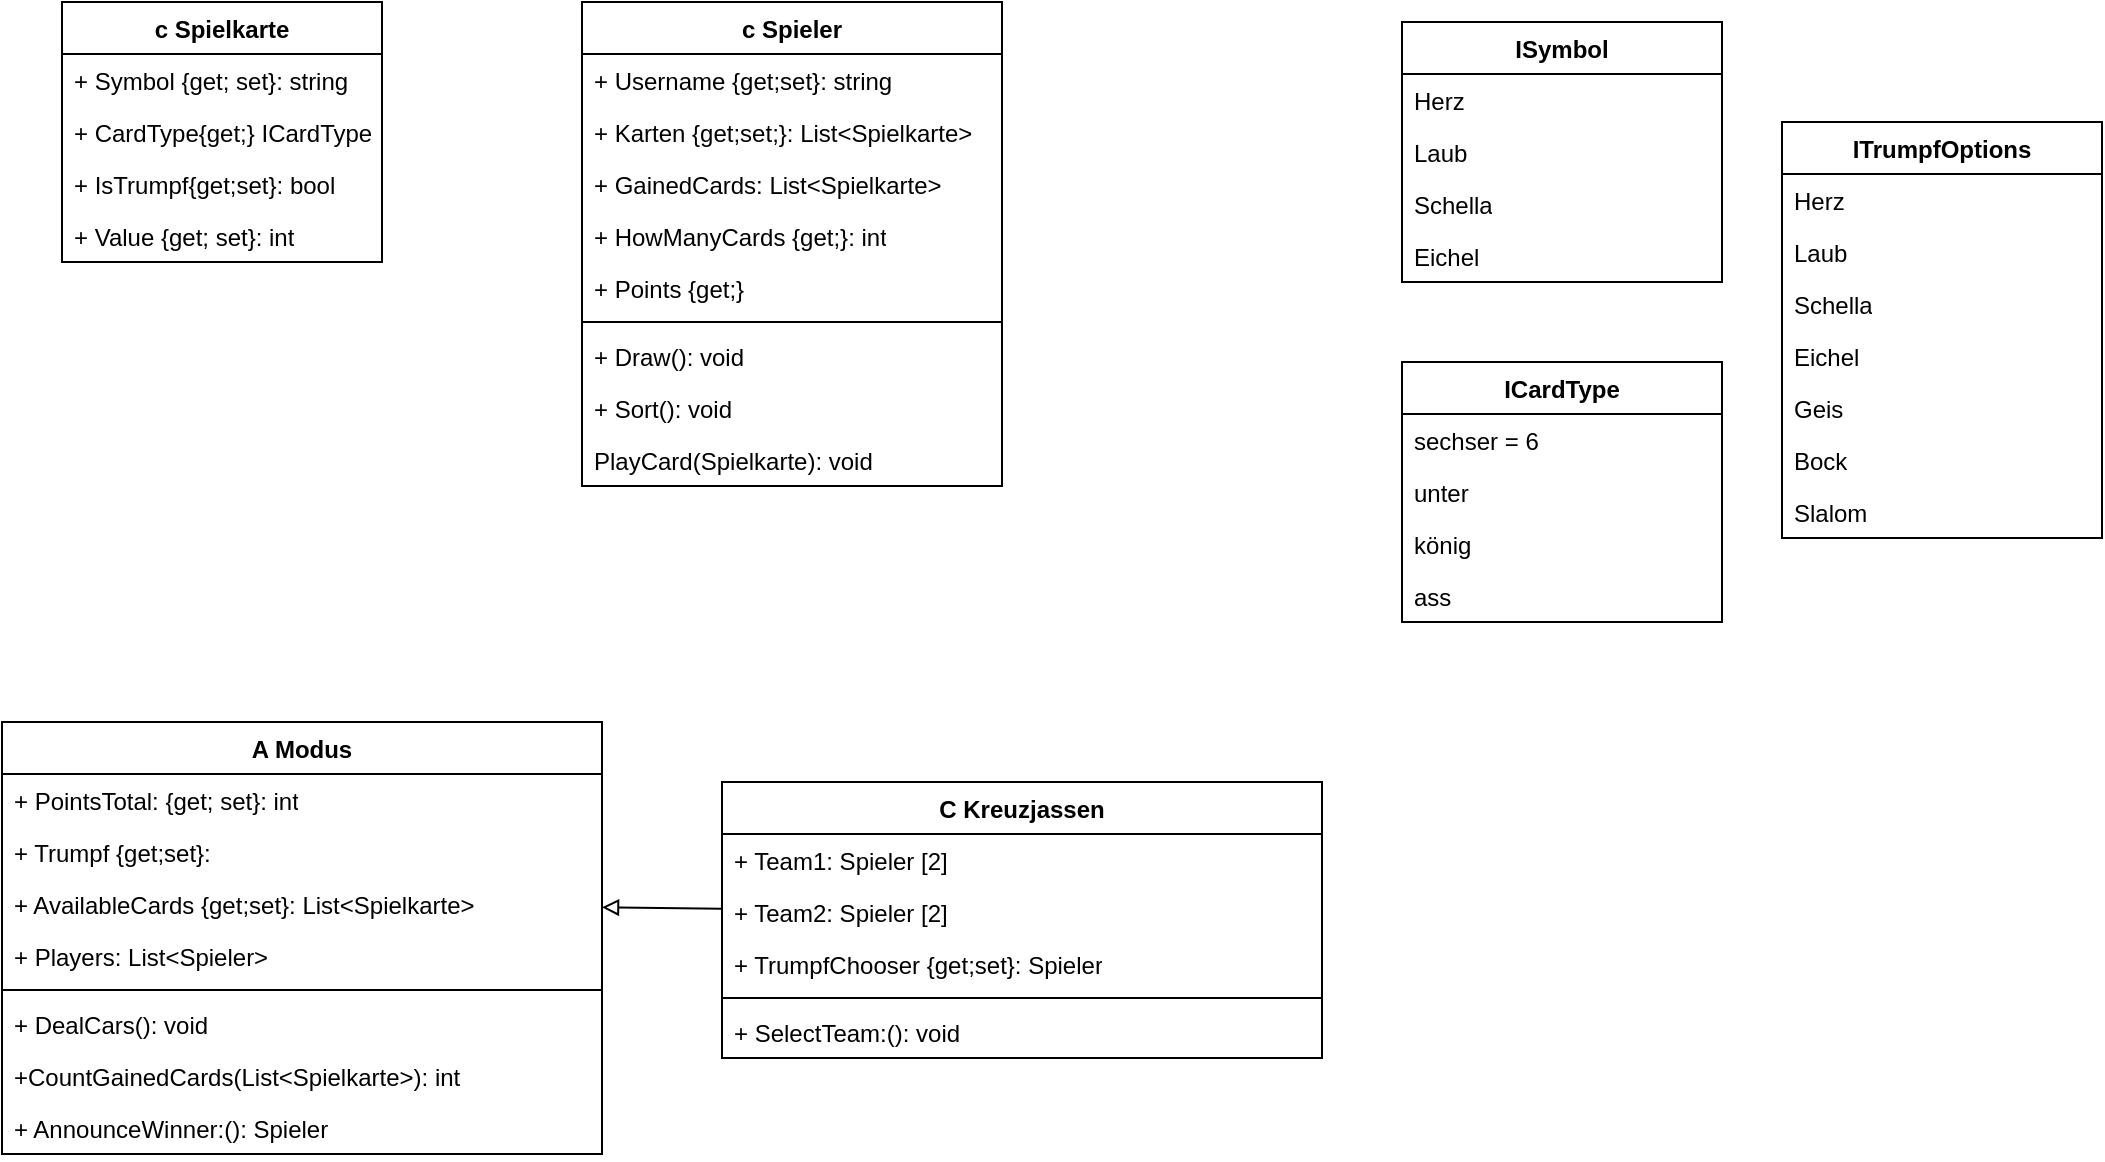 <mxfile version="26.2.14">
  <diagram name="Seite-1" id="KdFtbL0tQrdP0kuD6Jm-">
    <mxGraphModel dx="1828" dy="959" grid="1" gridSize="10" guides="1" tooltips="1" connect="1" arrows="1" fold="1" page="1" pageScale="1" pageWidth="827" pageHeight="1169" math="0" shadow="0">
      <root>
        <mxCell id="0" />
        <mxCell id="1" parent="0" />
        <mxCell id="xB_lOl2x6gnZYD3-A-e6-1" value="c Spielkarte" style="swimlane;fontStyle=1;align=center;verticalAlign=top;childLayout=stackLayout;horizontal=1;startSize=26;horizontalStack=0;resizeParent=1;resizeParentMax=0;resizeLast=0;collapsible=1;marginBottom=0;whiteSpace=wrap;html=1;" parent="1" vertex="1">
          <mxGeometry x="70" y="70" width="160" height="130" as="geometry" />
        </mxCell>
        <mxCell id="xB_lOl2x6gnZYD3-A-e6-2" value="+ Symbol {get; set}: string" style="text;strokeColor=none;fillColor=none;align=left;verticalAlign=top;spacingLeft=4;spacingRight=4;overflow=hidden;rotatable=0;points=[[0,0.5],[1,0.5]];portConstraint=eastwest;whiteSpace=wrap;html=1;" parent="xB_lOl2x6gnZYD3-A-e6-1" vertex="1">
          <mxGeometry y="26" width="160" height="26" as="geometry" />
        </mxCell>
        <mxCell id="xB_lOl2x6gnZYD3-A-e6-6" value="+ CardType{get;} ICardType" style="text;strokeColor=none;fillColor=none;align=left;verticalAlign=top;spacingLeft=4;spacingRight=4;overflow=hidden;rotatable=0;points=[[0,0.5],[1,0.5]];portConstraint=eastwest;whiteSpace=wrap;html=1;" parent="xB_lOl2x6gnZYD3-A-e6-1" vertex="1">
          <mxGeometry y="52" width="160" height="26" as="geometry" />
        </mxCell>
        <mxCell id="xB_lOl2x6gnZYD3-A-e6-5" value="+ IsTrumpf{get;set}: bool" style="text;strokeColor=none;fillColor=none;align=left;verticalAlign=top;spacingLeft=4;spacingRight=4;overflow=hidden;rotatable=0;points=[[0,0.5],[1,0.5]];portConstraint=eastwest;whiteSpace=wrap;html=1;" parent="xB_lOl2x6gnZYD3-A-e6-1" vertex="1">
          <mxGeometry y="78" width="160" height="26" as="geometry" />
        </mxCell>
        <mxCell id="xB_lOl2x6gnZYD3-A-e6-7" value="+ Value {get; set}: int" style="text;strokeColor=none;fillColor=none;align=left;verticalAlign=top;spacingLeft=4;spacingRight=4;overflow=hidden;rotatable=0;points=[[0,0.5],[1,0.5]];portConstraint=eastwest;whiteSpace=wrap;html=1;" parent="xB_lOl2x6gnZYD3-A-e6-1" vertex="1">
          <mxGeometry y="104" width="160" height="26" as="geometry" />
        </mxCell>
        <mxCell id="xB_lOl2x6gnZYD3-A-e6-9" value="ICardType" style="swimlane;fontStyle=1;align=center;verticalAlign=top;childLayout=stackLayout;horizontal=1;startSize=26;horizontalStack=0;resizeParent=1;resizeParentMax=0;resizeLast=0;collapsible=1;marginBottom=0;whiteSpace=wrap;html=1;" parent="1" vertex="1">
          <mxGeometry x="740" y="250" width="160" height="130" as="geometry" />
        </mxCell>
        <mxCell id="xB_lOl2x6gnZYD3-A-e6-10" value="sechser = 6" style="text;strokeColor=none;fillColor=none;align=left;verticalAlign=top;spacingLeft=4;spacingRight=4;overflow=hidden;rotatable=0;points=[[0,0.5],[1,0.5]];portConstraint=eastwest;whiteSpace=wrap;html=1;" parent="xB_lOl2x6gnZYD3-A-e6-9" vertex="1">
          <mxGeometry y="26" width="160" height="26" as="geometry" />
        </mxCell>
        <mxCell id="xB_lOl2x6gnZYD3-A-e6-11" value="unter&amp;nbsp;" style="text;strokeColor=none;fillColor=none;align=left;verticalAlign=top;spacingLeft=4;spacingRight=4;overflow=hidden;rotatable=0;points=[[0,0.5],[1,0.5]];portConstraint=eastwest;whiteSpace=wrap;html=1;" parent="xB_lOl2x6gnZYD3-A-e6-9" vertex="1">
          <mxGeometry y="52" width="160" height="26" as="geometry" />
        </mxCell>
        <mxCell id="xB_lOl2x6gnZYD3-A-e6-12" value="könig" style="text;strokeColor=none;fillColor=none;align=left;verticalAlign=top;spacingLeft=4;spacingRight=4;overflow=hidden;rotatable=0;points=[[0,0.5],[1,0.5]];portConstraint=eastwest;whiteSpace=wrap;html=1;" parent="xB_lOl2x6gnZYD3-A-e6-9" vertex="1">
          <mxGeometry y="78" width="160" height="26" as="geometry" />
        </mxCell>
        <mxCell id="xB_lOl2x6gnZYD3-A-e6-13" value="ass" style="text;strokeColor=none;fillColor=none;align=left;verticalAlign=top;spacingLeft=4;spacingRight=4;overflow=hidden;rotatable=0;points=[[0,0.5],[1,0.5]];portConstraint=eastwest;whiteSpace=wrap;html=1;" parent="xB_lOl2x6gnZYD3-A-e6-9" vertex="1">
          <mxGeometry y="104" width="160" height="26" as="geometry" />
        </mxCell>
        <mxCell id="xB_lOl2x6gnZYD3-A-e6-17" value="c Spieler" style="swimlane;fontStyle=1;align=center;verticalAlign=top;childLayout=stackLayout;horizontal=1;startSize=26;horizontalStack=0;resizeParent=1;resizeParentMax=0;resizeLast=0;collapsible=1;marginBottom=0;whiteSpace=wrap;html=1;" parent="1" vertex="1">
          <mxGeometry x="330" y="70" width="210" height="242" as="geometry" />
        </mxCell>
        <mxCell id="xB_lOl2x6gnZYD3-A-e6-18" value="+ Username {get;set}: string" style="text;strokeColor=none;fillColor=none;align=left;verticalAlign=top;spacingLeft=4;spacingRight=4;overflow=hidden;rotatable=0;points=[[0,0.5],[1,0.5]];portConstraint=eastwest;whiteSpace=wrap;html=1;" parent="xB_lOl2x6gnZYD3-A-e6-17" vertex="1">
          <mxGeometry y="26" width="210" height="26" as="geometry" />
        </mxCell>
        <mxCell id="xB_lOl2x6gnZYD3-A-e6-19" value="+ Karten {get;set;}: List&amp;lt;Spielkarte&amp;gt;" style="text;strokeColor=none;fillColor=none;align=left;verticalAlign=top;spacingLeft=4;spacingRight=4;overflow=hidden;rotatable=0;points=[[0,0.5],[1,0.5]];portConstraint=eastwest;whiteSpace=wrap;html=1;" parent="xB_lOl2x6gnZYD3-A-e6-17" vertex="1">
          <mxGeometry y="52" width="210" height="26" as="geometry" />
        </mxCell>
        <mxCell id="xB_lOl2x6gnZYD3-A-e6-20" value="+ GainedCards: List&amp;lt;Spielkarte&amp;gt;" style="text;strokeColor=none;fillColor=none;align=left;verticalAlign=top;spacingLeft=4;spacingRight=4;overflow=hidden;rotatable=0;points=[[0,0.5],[1,0.5]];portConstraint=eastwest;whiteSpace=wrap;html=1;" parent="xB_lOl2x6gnZYD3-A-e6-17" vertex="1">
          <mxGeometry y="78" width="210" height="26" as="geometry" />
        </mxCell>
        <mxCell id="xB_lOl2x6gnZYD3-A-e6-21" value="+ HowManyCards {get;}: int" style="text;strokeColor=none;fillColor=none;align=left;verticalAlign=top;spacingLeft=4;spacingRight=4;overflow=hidden;rotatable=0;points=[[0,0.5],[1,0.5]];portConstraint=eastwest;whiteSpace=wrap;html=1;" parent="xB_lOl2x6gnZYD3-A-e6-17" vertex="1">
          <mxGeometry y="104" width="210" height="26" as="geometry" />
        </mxCell>
        <mxCell id="xB_lOl2x6gnZYD3-A-e6-22" value="+ Points {get;}" style="text;strokeColor=none;fillColor=none;align=left;verticalAlign=top;spacingLeft=4;spacingRight=4;overflow=hidden;rotatable=0;points=[[0,0.5],[1,0.5]];portConstraint=eastwest;whiteSpace=wrap;html=1;" parent="xB_lOl2x6gnZYD3-A-e6-17" vertex="1">
          <mxGeometry y="130" width="210" height="26" as="geometry" />
        </mxCell>
        <mxCell id="xB_lOl2x6gnZYD3-A-e6-23" value="" style="line;strokeWidth=1;fillColor=none;align=left;verticalAlign=middle;spacingTop=-1;spacingLeft=3;spacingRight=3;rotatable=0;labelPosition=right;points=[];portConstraint=eastwest;strokeColor=inherit;" parent="xB_lOl2x6gnZYD3-A-e6-17" vertex="1">
          <mxGeometry y="156" width="210" height="8" as="geometry" />
        </mxCell>
        <mxCell id="xB_lOl2x6gnZYD3-A-e6-24" value="+ Draw(): void" style="text;strokeColor=none;fillColor=none;align=left;verticalAlign=top;spacingLeft=4;spacingRight=4;overflow=hidden;rotatable=0;points=[[0,0.5],[1,0.5]];portConstraint=eastwest;whiteSpace=wrap;html=1;" parent="xB_lOl2x6gnZYD3-A-e6-17" vertex="1">
          <mxGeometry y="164" width="210" height="26" as="geometry" />
        </mxCell>
        <mxCell id="rwgQ9wW-cowxynaKzohx-1" value="+ Sort(): void" style="text;strokeColor=none;fillColor=none;align=left;verticalAlign=top;spacingLeft=4;spacingRight=4;overflow=hidden;rotatable=0;points=[[0,0.5],[1,0.5]];portConstraint=eastwest;whiteSpace=wrap;html=1;" vertex="1" parent="xB_lOl2x6gnZYD3-A-e6-17">
          <mxGeometry y="190" width="210" height="26" as="geometry" />
        </mxCell>
        <mxCell id="rwgQ9wW-cowxynaKzohx-2" value="PlayCard(Spielkarte): void" style="text;strokeColor=none;fillColor=none;align=left;verticalAlign=top;spacingLeft=4;spacingRight=4;overflow=hidden;rotatable=0;points=[[0,0.5],[1,0.5]];portConstraint=eastwest;whiteSpace=wrap;html=1;" vertex="1" parent="xB_lOl2x6gnZYD3-A-e6-17">
          <mxGeometry y="216" width="210" height="26" as="geometry" />
        </mxCell>
        <mxCell id="xB_lOl2x6gnZYD3-A-e6-25" value="ISymbol" style="swimlane;fontStyle=1;align=center;verticalAlign=top;childLayout=stackLayout;horizontal=1;startSize=26;horizontalStack=0;resizeParent=1;resizeParentMax=0;resizeLast=0;collapsible=1;marginBottom=0;whiteSpace=wrap;html=1;" parent="1" vertex="1">
          <mxGeometry x="740" y="80" width="160" height="130" as="geometry" />
        </mxCell>
        <mxCell id="xB_lOl2x6gnZYD3-A-e6-26" value="Herz" style="text;strokeColor=none;fillColor=none;align=left;verticalAlign=top;spacingLeft=4;spacingRight=4;overflow=hidden;rotatable=0;points=[[0,0.5],[1,0.5]];portConstraint=eastwest;whiteSpace=wrap;html=1;" parent="xB_lOl2x6gnZYD3-A-e6-25" vertex="1">
          <mxGeometry y="26" width="160" height="26" as="geometry" />
        </mxCell>
        <mxCell id="xB_lOl2x6gnZYD3-A-e6-27" value="Laub" style="text;strokeColor=none;fillColor=none;align=left;verticalAlign=top;spacingLeft=4;spacingRight=4;overflow=hidden;rotatable=0;points=[[0,0.5],[1,0.5]];portConstraint=eastwest;whiteSpace=wrap;html=1;" parent="xB_lOl2x6gnZYD3-A-e6-25" vertex="1">
          <mxGeometry y="52" width="160" height="26" as="geometry" />
        </mxCell>
        <mxCell id="xB_lOl2x6gnZYD3-A-e6-28" value="Schella" style="text;strokeColor=none;fillColor=none;align=left;verticalAlign=top;spacingLeft=4;spacingRight=4;overflow=hidden;rotatable=0;points=[[0,0.5],[1,0.5]];portConstraint=eastwest;whiteSpace=wrap;html=1;" parent="xB_lOl2x6gnZYD3-A-e6-25" vertex="1">
          <mxGeometry y="78" width="160" height="26" as="geometry" />
        </mxCell>
        <mxCell id="xB_lOl2x6gnZYD3-A-e6-29" value="Eichel" style="text;strokeColor=none;fillColor=none;align=left;verticalAlign=top;spacingLeft=4;spacingRight=4;overflow=hidden;rotatable=0;points=[[0,0.5],[1,0.5]];portConstraint=eastwest;whiteSpace=wrap;html=1;" parent="xB_lOl2x6gnZYD3-A-e6-25" vertex="1">
          <mxGeometry y="104" width="160" height="26" as="geometry" />
        </mxCell>
        <mxCell id="rwgQ9wW-cowxynaKzohx-3" value="A Modus" style="swimlane;fontStyle=1;align=center;verticalAlign=top;childLayout=stackLayout;horizontal=1;startSize=26;horizontalStack=0;resizeParent=1;resizeParentMax=0;resizeLast=0;collapsible=1;marginBottom=0;whiteSpace=wrap;html=1;" vertex="1" parent="1">
          <mxGeometry x="40" y="430" width="300" height="216" as="geometry" />
        </mxCell>
        <mxCell id="rwgQ9wW-cowxynaKzohx-4" value="+ PointsTotal: {get; set}: int" style="text;strokeColor=none;fillColor=none;align=left;verticalAlign=top;spacingLeft=4;spacingRight=4;overflow=hidden;rotatable=0;points=[[0,0.5],[1,0.5]];portConstraint=eastwest;whiteSpace=wrap;html=1;" vertex="1" parent="rwgQ9wW-cowxynaKzohx-3">
          <mxGeometry y="26" width="300" height="26" as="geometry" />
        </mxCell>
        <mxCell id="rwgQ9wW-cowxynaKzohx-9" value="+ Trumpf {get;set}:" style="text;strokeColor=none;fillColor=none;align=left;verticalAlign=top;spacingLeft=4;spacingRight=4;overflow=hidden;rotatable=0;points=[[0,0.5],[1,0.5]];portConstraint=eastwest;whiteSpace=wrap;html=1;" vertex="1" parent="rwgQ9wW-cowxynaKzohx-3">
          <mxGeometry y="52" width="300" height="26" as="geometry" />
        </mxCell>
        <mxCell id="rwgQ9wW-cowxynaKzohx-8" value="+ AvailableCards {get;set}: List&amp;lt;Spielkarte&amp;gt;" style="text;strokeColor=none;fillColor=none;align=left;verticalAlign=top;spacingLeft=4;spacingRight=4;overflow=hidden;rotatable=0;points=[[0,0.5],[1,0.5]];portConstraint=eastwest;whiteSpace=wrap;html=1;" vertex="1" parent="rwgQ9wW-cowxynaKzohx-3">
          <mxGeometry y="78" width="300" height="26" as="geometry" />
        </mxCell>
        <mxCell id="rwgQ9wW-cowxynaKzohx-7" value="+ Players: List&amp;lt;Spieler&amp;gt;" style="text;strokeColor=none;fillColor=none;align=left;verticalAlign=top;spacingLeft=4;spacingRight=4;overflow=hidden;rotatable=0;points=[[0,0.5],[1,0.5]];portConstraint=eastwest;whiteSpace=wrap;html=1;" vertex="1" parent="rwgQ9wW-cowxynaKzohx-3">
          <mxGeometry y="104" width="300" height="26" as="geometry" />
        </mxCell>
        <mxCell id="rwgQ9wW-cowxynaKzohx-5" value="" style="line;strokeWidth=1;fillColor=none;align=left;verticalAlign=middle;spacingTop=-1;spacingLeft=3;spacingRight=3;rotatable=0;labelPosition=right;points=[];portConstraint=eastwest;strokeColor=inherit;" vertex="1" parent="rwgQ9wW-cowxynaKzohx-3">
          <mxGeometry y="130" width="300" height="8" as="geometry" />
        </mxCell>
        <mxCell id="rwgQ9wW-cowxynaKzohx-6" value="+ DealCars(): void" style="text;strokeColor=none;fillColor=none;align=left;verticalAlign=top;spacingLeft=4;spacingRight=4;overflow=hidden;rotatable=0;points=[[0,0.5],[1,0.5]];portConstraint=eastwest;whiteSpace=wrap;html=1;" vertex="1" parent="rwgQ9wW-cowxynaKzohx-3">
          <mxGeometry y="138" width="300" height="26" as="geometry" />
        </mxCell>
        <mxCell id="rwgQ9wW-cowxynaKzohx-12" value="+CountGainedCards(List&amp;lt;Spielkarte&amp;gt;): int" style="text;strokeColor=none;fillColor=none;align=left;verticalAlign=top;spacingLeft=4;spacingRight=4;overflow=hidden;rotatable=0;points=[[0,0.5],[1,0.5]];portConstraint=eastwest;whiteSpace=wrap;html=1;" vertex="1" parent="rwgQ9wW-cowxynaKzohx-3">
          <mxGeometry y="164" width="300" height="26" as="geometry" />
        </mxCell>
        <mxCell id="rwgQ9wW-cowxynaKzohx-11" value="+ AnnounceWinner:(): Spieler" style="text;strokeColor=none;fillColor=none;align=left;verticalAlign=top;spacingLeft=4;spacingRight=4;overflow=hidden;rotatable=0;points=[[0,0.5],[1,0.5]];portConstraint=eastwest;whiteSpace=wrap;html=1;" vertex="1" parent="rwgQ9wW-cowxynaKzohx-3">
          <mxGeometry y="190" width="300" height="26" as="geometry" />
        </mxCell>
        <mxCell id="rwgQ9wW-cowxynaKzohx-13" value="ITrumpfOptions" style="swimlane;fontStyle=1;align=center;verticalAlign=top;childLayout=stackLayout;horizontal=1;startSize=26;horizontalStack=0;resizeParent=1;resizeParentMax=0;resizeLast=0;collapsible=1;marginBottom=0;whiteSpace=wrap;html=1;" vertex="1" parent="1">
          <mxGeometry x="930" y="130" width="160" height="208" as="geometry" />
        </mxCell>
        <mxCell id="rwgQ9wW-cowxynaKzohx-14" value="Herz" style="text;strokeColor=none;fillColor=none;align=left;verticalAlign=top;spacingLeft=4;spacingRight=4;overflow=hidden;rotatable=0;points=[[0,0.5],[1,0.5]];portConstraint=eastwest;whiteSpace=wrap;html=1;" vertex="1" parent="rwgQ9wW-cowxynaKzohx-13">
          <mxGeometry y="26" width="160" height="26" as="geometry" />
        </mxCell>
        <mxCell id="rwgQ9wW-cowxynaKzohx-15" value="Laub" style="text;strokeColor=none;fillColor=none;align=left;verticalAlign=top;spacingLeft=4;spacingRight=4;overflow=hidden;rotatable=0;points=[[0,0.5],[1,0.5]];portConstraint=eastwest;whiteSpace=wrap;html=1;" vertex="1" parent="rwgQ9wW-cowxynaKzohx-13">
          <mxGeometry y="52" width="160" height="26" as="geometry" />
        </mxCell>
        <mxCell id="rwgQ9wW-cowxynaKzohx-16" value="Schella" style="text;strokeColor=none;fillColor=none;align=left;verticalAlign=top;spacingLeft=4;spacingRight=4;overflow=hidden;rotatable=0;points=[[0,0.5],[1,0.5]];portConstraint=eastwest;whiteSpace=wrap;html=1;" vertex="1" parent="rwgQ9wW-cowxynaKzohx-13">
          <mxGeometry y="78" width="160" height="26" as="geometry" />
        </mxCell>
        <mxCell id="rwgQ9wW-cowxynaKzohx-17" value="Eichel" style="text;strokeColor=none;fillColor=none;align=left;verticalAlign=top;spacingLeft=4;spacingRight=4;overflow=hidden;rotatable=0;points=[[0,0.5],[1,0.5]];portConstraint=eastwest;whiteSpace=wrap;html=1;" vertex="1" parent="rwgQ9wW-cowxynaKzohx-13">
          <mxGeometry y="104" width="160" height="26" as="geometry" />
        </mxCell>
        <mxCell id="rwgQ9wW-cowxynaKzohx-19" value="Geis" style="text;strokeColor=none;fillColor=none;align=left;verticalAlign=top;spacingLeft=4;spacingRight=4;overflow=hidden;rotatable=0;points=[[0,0.5],[1,0.5]];portConstraint=eastwest;whiteSpace=wrap;html=1;" vertex="1" parent="rwgQ9wW-cowxynaKzohx-13">
          <mxGeometry y="130" width="160" height="26" as="geometry" />
        </mxCell>
        <mxCell id="rwgQ9wW-cowxynaKzohx-18" value="Bock" style="text;strokeColor=none;fillColor=none;align=left;verticalAlign=top;spacingLeft=4;spacingRight=4;overflow=hidden;rotatable=0;points=[[0,0.5],[1,0.5]];portConstraint=eastwest;whiteSpace=wrap;html=1;" vertex="1" parent="rwgQ9wW-cowxynaKzohx-13">
          <mxGeometry y="156" width="160" height="26" as="geometry" />
        </mxCell>
        <mxCell id="rwgQ9wW-cowxynaKzohx-20" value="Slalom" style="text;strokeColor=none;fillColor=none;align=left;verticalAlign=top;spacingLeft=4;spacingRight=4;overflow=hidden;rotatable=0;points=[[0,0.5],[1,0.5]];portConstraint=eastwest;whiteSpace=wrap;html=1;" vertex="1" parent="rwgQ9wW-cowxynaKzohx-13">
          <mxGeometry y="182" width="160" height="26" as="geometry" />
        </mxCell>
        <mxCell id="rwgQ9wW-cowxynaKzohx-21" value="C Kreuzjassen" style="swimlane;fontStyle=1;align=center;verticalAlign=top;childLayout=stackLayout;horizontal=1;startSize=26;horizontalStack=0;resizeParent=1;resizeParentMax=0;resizeLast=0;collapsible=1;marginBottom=0;whiteSpace=wrap;html=1;" vertex="1" parent="1">
          <mxGeometry x="400" y="460" width="300" height="138" as="geometry" />
        </mxCell>
        <mxCell id="rwgQ9wW-cowxynaKzohx-22" value="+ Team1: Spieler [2]" style="text;strokeColor=none;fillColor=none;align=left;verticalAlign=top;spacingLeft=4;spacingRight=4;overflow=hidden;rotatable=0;points=[[0,0.5],[1,0.5]];portConstraint=eastwest;whiteSpace=wrap;html=1;" vertex="1" parent="rwgQ9wW-cowxynaKzohx-21">
          <mxGeometry y="26" width="300" height="26" as="geometry" />
        </mxCell>
        <mxCell id="rwgQ9wW-cowxynaKzohx-23" value="+ Team2: Spieler [2]" style="text;strokeColor=none;fillColor=none;align=left;verticalAlign=top;spacingLeft=4;spacingRight=4;overflow=hidden;rotatable=0;points=[[0,0.5],[1,0.5]];portConstraint=eastwest;whiteSpace=wrap;html=1;" vertex="1" parent="rwgQ9wW-cowxynaKzohx-21">
          <mxGeometry y="52" width="300" height="26" as="geometry" />
        </mxCell>
        <mxCell id="rwgQ9wW-cowxynaKzohx-24" value="+ TrumpfChooser {get;set}: Spieler" style="text;strokeColor=none;fillColor=none;align=left;verticalAlign=top;spacingLeft=4;spacingRight=4;overflow=hidden;rotatable=0;points=[[0,0.5],[1,0.5]];portConstraint=eastwest;whiteSpace=wrap;html=1;" vertex="1" parent="rwgQ9wW-cowxynaKzohx-21">
          <mxGeometry y="78" width="300" height="26" as="geometry" />
        </mxCell>
        <mxCell id="rwgQ9wW-cowxynaKzohx-26" value="" style="line;strokeWidth=1;fillColor=none;align=left;verticalAlign=middle;spacingTop=-1;spacingLeft=3;spacingRight=3;rotatable=0;labelPosition=right;points=[];portConstraint=eastwest;strokeColor=inherit;" vertex="1" parent="rwgQ9wW-cowxynaKzohx-21">
          <mxGeometry y="104" width="300" height="8" as="geometry" />
        </mxCell>
        <mxCell id="rwgQ9wW-cowxynaKzohx-29" value="+ SelectTeam:(): void" style="text;strokeColor=none;fillColor=none;align=left;verticalAlign=top;spacingLeft=4;spacingRight=4;overflow=hidden;rotatable=0;points=[[0,0.5],[1,0.5]];portConstraint=eastwest;whiteSpace=wrap;html=1;" vertex="1" parent="rwgQ9wW-cowxynaKzohx-21">
          <mxGeometry y="112" width="300" height="26" as="geometry" />
        </mxCell>
        <mxCell id="rwgQ9wW-cowxynaKzohx-31" value="" style="endArrow=block;html=1;rounded=0;endFill=0;" edge="1" parent="1" source="rwgQ9wW-cowxynaKzohx-23" target="rwgQ9wW-cowxynaKzohx-8">
          <mxGeometry width="50" height="50" relative="1" as="geometry">
            <mxPoint x="500" y="740" as="sourcePoint" />
            <mxPoint x="550" y="690" as="targetPoint" />
          </mxGeometry>
        </mxCell>
      </root>
    </mxGraphModel>
  </diagram>
</mxfile>
